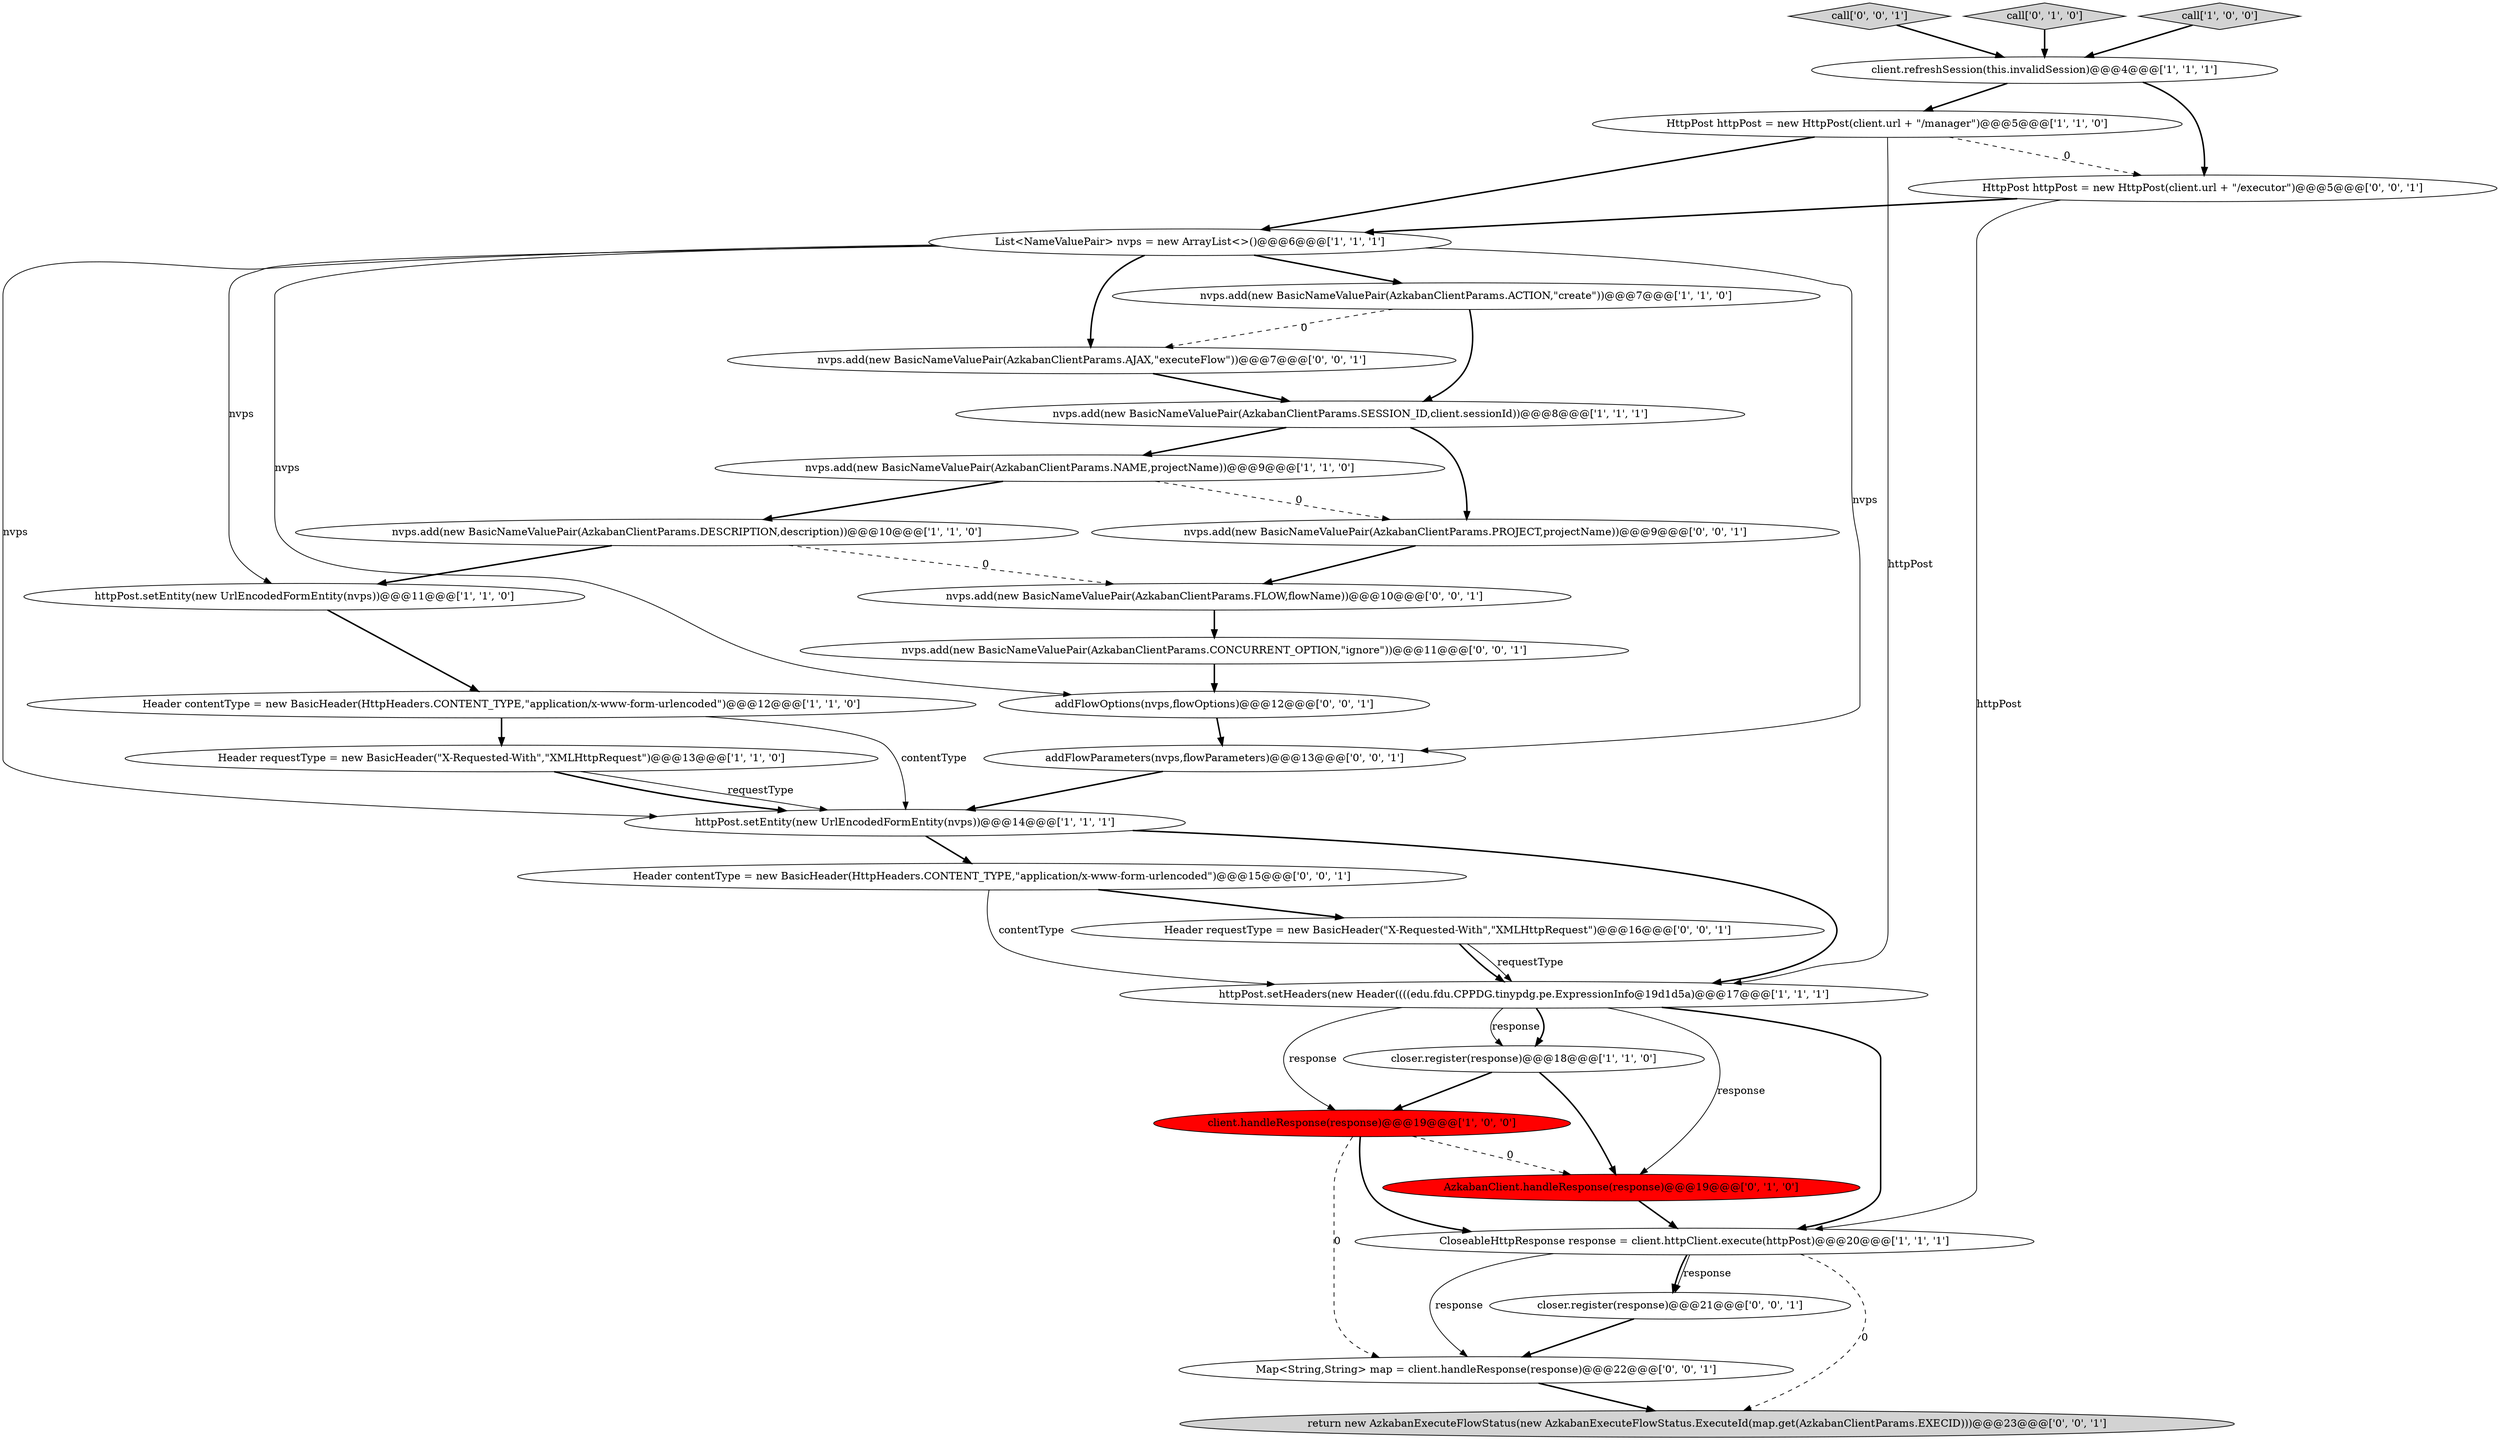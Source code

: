 digraph {
1 [style = filled, label = "httpPost.setEntity(new UrlEncodedFormEntity(nvps))@@@11@@@['1', '1', '0']", fillcolor = white, shape = ellipse image = "AAA0AAABBB1BBB"];
6 [style = filled, label = "CloseableHttpResponse response = client.httpClient.execute(httpPost)@@@20@@@['1', '1', '1']", fillcolor = white, shape = ellipse image = "AAA0AAABBB1BBB"];
25 [style = filled, label = "call['0', '0', '1']", fillcolor = lightgray, shape = diamond image = "AAA0AAABBB3BBB"];
22 [style = filled, label = "nvps.add(new BasicNameValuePair(AzkabanClientParams.FLOW,flowName))@@@10@@@['0', '0', '1']", fillcolor = white, shape = ellipse image = "AAA0AAABBB3BBB"];
28 [style = filled, label = "return new AzkabanExecuteFlowStatus(new AzkabanExecuteFlowStatus.ExecuteId(map.get(AzkabanClientParams.EXECID)))@@@23@@@['0', '0', '1']", fillcolor = lightgray, shape = ellipse image = "AAA0AAABBB3BBB"];
0 [style = filled, label = "nvps.add(new BasicNameValuePair(AzkabanClientParams.ACTION,\"create\"))@@@7@@@['1', '1', '0']", fillcolor = white, shape = ellipse image = "AAA0AAABBB1BBB"];
15 [style = filled, label = "List<NameValuePair> nvps = new ArrayList<>()@@@6@@@['1', '1', '1']", fillcolor = white, shape = ellipse image = "AAA0AAABBB1BBB"];
16 [style = filled, label = "call['0', '1', '0']", fillcolor = lightgray, shape = diamond image = "AAA0AAABBB2BBB"];
23 [style = filled, label = "addFlowParameters(nvps,flowParameters)@@@13@@@['0', '0', '1']", fillcolor = white, shape = ellipse image = "AAA0AAABBB3BBB"];
24 [style = filled, label = "addFlowOptions(nvps,flowOptions)@@@12@@@['0', '0', '1']", fillcolor = white, shape = ellipse image = "AAA0AAABBB3BBB"];
17 [style = filled, label = "AzkabanClient.handleResponse(response)@@@19@@@['0', '1', '0']", fillcolor = red, shape = ellipse image = "AAA1AAABBB2BBB"];
3 [style = filled, label = "client.refreshSession(this.invalidSession)@@@4@@@['1', '1', '1']", fillcolor = white, shape = ellipse image = "AAA0AAABBB1BBB"];
9 [style = filled, label = "Header requestType = new BasicHeader(\"X-Requested-With\",\"XMLHttpRequest\")@@@13@@@['1', '1', '0']", fillcolor = white, shape = ellipse image = "AAA0AAABBB1BBB"];
27 [style = filled, label = "nvps.add(new BasicNameValuePair(AzkabanClientParams.PROJECT,projectName))@@@9@@@['0', '0', '1']", fillcolor = white, shape = ellipse image = "AAA0AAABBB3BBB"];
4 [style = filled, label = "client.handleResponse(response)@@@19@@@['1', '0', '0']", fillcolor = red, shape = ellipse image = "AAA1AAABBB1BBB"];
29 [style = filled, label = "closer.register(response)@@@21@@@['0', '0', '1']", fillcolor = white, shape = ellipse image = "AAA0AAABBB3BBB"];
14 [style = filled, label = "HttpPost httpPost = new HttpPost(client.url + \"/manager\")@@@5@@@['1', '1', '0']", fillcolor = white, shape = ellipse image = "AAA0AAABBB1BBB"];
12 [style = filled, label = "nvps.add(new BasicNameValuePair(AzkabanClientParams.NAME,projectName))@@@9@@@['1', '1', '0']", fillcolor = white, shape = ellipse image = "AAA0AAABBB1BBB"];
10 [style = filled, label = "Header contentType = new BasicHeader(HttpHeaders.CONTENT_TYPE,\"application/x-www-form-urlencoded\")@@@12@@@['1', '1', '0']", fillcolor = white, shape = ellipse image = "AAA0AAABBB1BBB"];
26 [style = filled, label = "Header contentType = new BasicHeader(HttpHeaders.CONTENT_TYPE,\"application/x-www-form-urlencoded\")@@@15@@@['0', '0', '1']", fillcolor = white, shape = ellipse image = "AAA0AAABBB3BBB"];
13 [style = filled, label = "nvps.add(new BasicNameValuePair(AzkabanClientParams.DESCRIPTION,description))@@@10@@@['1', '1', '0']", fillcolor = white, shape = ellipse image = "AAA0AAABBB1BBB"];
20 [style = filled, label = "nvps.add(new BasicNameValuePair(AzkabanClientParams.AJAX,\"executeFlow\"))@@@7@@@['0', '0', '1']", fillcolor = white, shape = ellipse image = "AAA0AAABBB3BBB"];
21 [style = filled, label = "nvps.add(new BasicNameValuePair(AzkabanClientParams.CONCURRENT_OPTION,\"ignore\"))@@@11@@@['0', '0', '1']", fillcolor = white, shape = ellipse image = "AAA0AAABBB3BBB"];
7 [style = filled, label = "httpPost.setEntity(new UrlEncodedFormEntity(nvps))@@@14@@@['1', '1', '1']", fillcolor = white, shape = ellipse image = "AAA0AAABBB1BBB"];
2 [style = filled, label = "call['1', '0', '0']", fillcolor = lightgray, shape = diamond image = "AAA0AAABBB1BBB"];
5 [style = filled, label = "closer.register(response)@@@18@@@['1', '1', '0']", fillcolor = white, shape = ellipse image = "AAA0AAABBB1BBB"];
30 [style = filled, label = "Header requestType = new BasicHeader(\"X-Requested-With\",\"XMLHttpRequest\")@@@16@@@['0', '0', '1']", fillcolor = white, shape = ellipse image = "AAA0AAABBB3BBB"];
19 [style = filled, label = "HttpPost httpPost = new HttpPost(client.url + \"/executor\")@@@5@@@['0', '0', '1']", fillcolor = white, shape = ellipse image = "AAA0AAABBB3BBB"];
11 [style = filled, label = "nvps.add(new BasicNameValuePair(AzkabanClientParams.SESSION_ID,client.sessionId))@@@8@@@['1', '1', '1']", fillcolor = white, shape = ellipse image = "AAA0AAABBB1BBB"];
18 [style = filled, label = "Map<String,String> map = client.handleResponse(response)@@@22@@@['0', '0', '1']", fillcolor = white, shape = ellipse image = "AAA0AAABBB3BBB"];
8 [style = filled, label = "httpPost.setHeaders(new Header((((edu.fdu.CPPDG.tinypdg.pe.ExpressionInfo@19d1d5a)@@@17@@@['1', '1', '1']", fillcolor = white, shape = ellipse image = "AAA0AAABBB1BBB"];
16->3 [style = bold, label=""];
4->18 [style = dashed, label="0"];
4->17 [style = dashed, label="0"];
17->6 [style = bold, label=""];
4->6 [style = bold, label=""];
2->3 [style = bold, label=""];
14->8 [style = solid, label="httpPost"];
3->14 [style = bold, label=""];
25->3 [style = bold, label=""];
15->24 [style = solid, label="nvps"];
15->23 [style = solid, label="nvps"];
22->21 [style = bold, label=""];
15->1 [style = solid, label="nvps"];
0->11 [style = bold, label=""];
19->6 [style = solid, label="httpPost"];
9->7 [style = solid, label="requestType"];
11->12 [style = bold, label=""];
21->24 [style = bold, label=""];
8->6 [style = bold, label=""];
9->7 [style = bold, label=""];
7->8 [style = bold, label=""];
5->17 [style = bold, label=""];
27->22 [style = bold, label=""];
10->7 [style = solid, label="contentType"];
15->7 [style = solid, label="nvps"];
18->28 [style = bold, label=""];
0->20 [style = dashed, label="0"];
13->1 [style = bold, label=""];
6->29 [style = bold, label=""];
29->18 [style = bold, label=""];
26->30 [style = bold, label=""];
7->26 [style = bold, label=""];
8->17 [style = solid, label="response"];
6->18 [style = solid, label="response"];
30->8 [style = solid, label="requestType"];
12->13 [style = bold, label=""];
6->28 [style = dashed, label="0"];
8->5 [style = bold, label=""];
3->19 [style = bold, label=""];
8->4 [style = solid, label="response"];
15->20 [style = bold, label=""];
15->0 [style = bold, label=""];
5->4 [style = bold, label=""];
12->27 [style = dashed, label="0"];
11->27 [style = bold, label=""];
8->5 [style = solid, label="response"];
26->8 [style = solid, label="contentType"];
14->15 [style = bold, label=""];
10->9 [style = bold, label=""];
23->7 [style = bold, label=""];
14->19 [style = dashed, label="0"];
30->8 [style = bold, label=""];
19->15 [style = bold, label=""];
1->10 [style = bold, label=""];
6->29 [style = solid, label="response"];
13->22 [style = dashed, label="0"];
20->11 [style = bold, label=""];
24->23 [style = bold, label=""];
}
